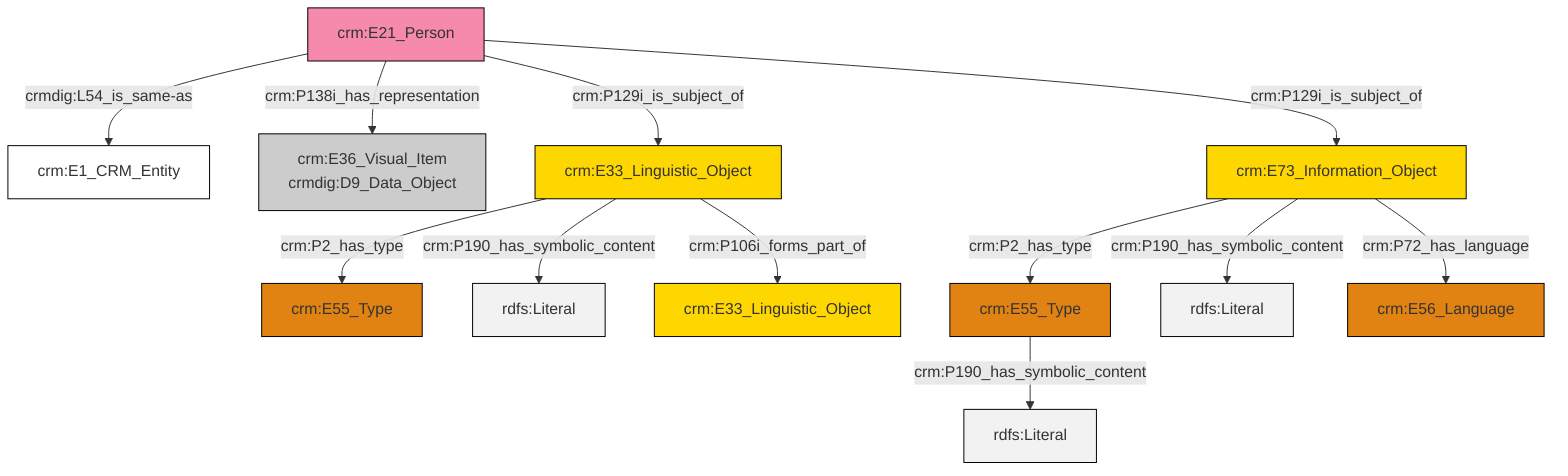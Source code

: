 graph TD
classDef Literal fill:#f2f2f2,stroke:#000000;
classDef CRM_Entity fill:#FFFFFF,stroke:#000000;
classDef Temporal_Entity fill:#00C9E6, stroke:#000000;
classDef Type fill:#E18312, stroke:#000000;
classDef Time-Span fill:#2C9C91, stroke:#000000;
classDef Appellation fill:#FFEB7F, stroke:#000000;
classDef Place fill:#008836, stroke:#000000;
classDef Persistent_Item fill:#B266B2, stroke:#000000;
classDef Conceptual_Object fill:#FFD700, stroke:#000000;
classDef Physical_Thing fill:#D2B48C, stroke:#000000;
classDef Actor fill:#f58aad, stroke:#000000;
classDef PC_Classes fill:#4ce600, stroke:#000000;
classDef Multi fill:#cccccc,stroke:#000000;

4["crm:E21_Person"]:::Actor -->|crmdig:L54_is_same-as| 0["crm:E1_CRM_Entity"]:::CRM_Entity
5["crm:E55_Type"]:::Type -->|crm:P190_has_symbolic_content| 6[rdfs:Literal]:::Literal
8["crm:E33_Linguistic_Object"]:::Conceptual_Object -->|crm:P2_has_type| 9["crm:E55_Type"]:::Type
8["crm:E33_Linguistic_Object"]:::Conceptual_Object -->|crm:P190_has_symbolic_content| 10[rdfs:Literal]:::Literal
11["crm:E73_Information_Object"]:::Conceptual_Object -->|crm:P2_has_type| 5["crm:E55_Type"]:::Type
11["crm:E73_Information_Object"]:::Conceptual_Object -->|crm:P190_has_symbolic_content| 12[rdfs:Literal]:::Literal
4["crm:E21_Person"]:::Actor -->|crm:P138i_has_representation| 2["crm:E36_Visual_Item<br>crmdig:D9_Data_Object"]:::Multi
4["crm:E21_Person"]:::Actor -->|crm:P129i_is_subject_of| 8["crm:E33_Linguistic_Object"]:::Conceptual_Object
8["crm:E33_Linguistic_Object"]:::Conceptual_Object -->|crm:P106i_forms_part_of| 13["crm:E33_Linguistic_Object"]:::Conceptual_Object
11["crm:E73_Information_Object"]:::Conceptual_Object -->|crm:P72_has_language| 21["crm:E56_Language"]:::Type
4["crm:E21_Person"]:::Actor -->|crm:P129i_is_subject_of| 11["crm:E73_Information_Object"]:::Conceptual_Object